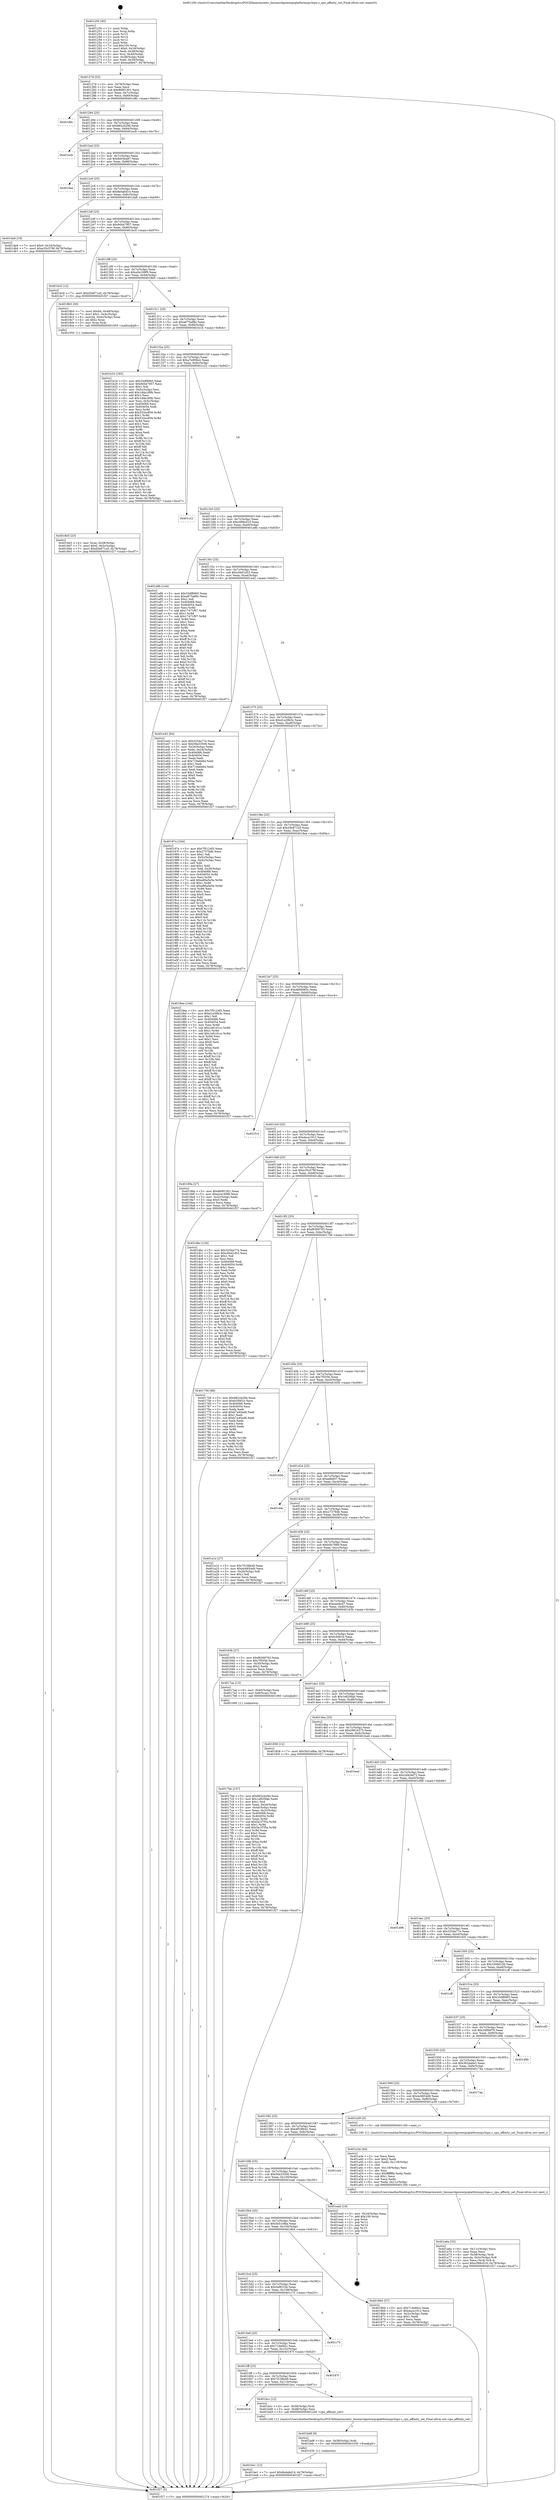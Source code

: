 digraph "0x401250" {
  label = "0x401250 (/mnt/c/Users/mathe/Desktop/tcc/POCII/binaries/extr_linuxarchpowerpcplatformsps3spu.c_cpu_affinity_set_Final-ollvm.out::main(0))"
  labelloc = "t"
  node[shape=record]

  Entry [label="",width=0.3,height=0.3,shape=circle,fillcolor=black,style=filled]
  "0x40127d" [label="{
     0x40127d [23]\l
     | [instrs]\l
     &nbsp;&nbsp;0x40127d \<+3\>: mov -0x78(%rbp),%eax\l
     &nbsp;&nbsp;0x401280 \<+2\>: mov %eax,%ecx\l
     &nbsp;&nbsp;0x401282 \<+6\>: sub $0x869f1301,%ecx\l
     &nbsp;&nbsp;0x401288 \<+3\>: mov %eax,-0x7c(%rbp)\l
     &nbsp;&nbsp;0x40128b \<+3\>: mov %ecx,-0x80(%rbp)\l
     &nbsp;&nbsp;0x40128e \<+6\>: je 0000000000401d8c \<main+0xb3c\>\l
  }"]
  "0x401d8c" [label="{
     0x401d8c\l
  }", style=dashed]
  "0x401294" [label="{
     0x401294 [25]\l
     | [instrs]\l
     &nbsp;&nbsp;0x401294 \<+5\>: jmp 0000000000401299 \<main+0x49\>\l
     &nbsp;&nbsp;0x401299 \<+3\>: mov -0x7c(%rbp),%eax\l
     &nbsp;&nbsp;0x40129c \<+5\>: sub $0x882cb29d,%eax\l
     &nbsp;&nbsp;0x4012a1 \<+6\>: mov %eax,-0x84(%rbp)\l
     &nbsp;&nbsp;0x4012a7 \<+6\>: je 0000000000401ecb \<main+0xc7b\>\l
  }"]
  Exit [label="",width=0.3,height=0.3,shape=circle,fillcolor=black,style=filled,peripheries=2]
  "0x401ecb" [label="{
     0x401ecb\l
  }", style=dashed]
  "0x4012ad" [label="{
     0x4012ad [25]\l
     | [instrs]\l
     &nbsp;&nbsp;0x4012ad \<+5\>: jmp 00000000004012b2 \<main+0x62\>\l
     &nbsp;&nbsp;0x4012b2 \<+3\>: mov -0x7c(%rbp),%eax\l
     &nbsp;&nbsp;0x4012b5 \<+5\>: sub $0x8e05ba87,%eax\l
     &nbsp;&nbsp;0x4012ba \<+6\>: mov %eax,-0x88(%rbp)\l
     &nbsp;&nbsp;0x4012c0 \<+6\>: je 00000000004016ae \<main+0x45e\>\l
  }"]
  "0x401be1" [label="{
     0x401be1 [12]\l
     | [instrs]\l
     &nbsp;&nbsp;0x401be1 \<+7\>: movl $0x8e4abd14,-0x78(%rbp)\l
     &nbsp;&nbsp;0x401be8 \<+5\>: jmp 0000000000401f27 \<main+0xcd7\>\l
  }"]
  "0x4016ae" [label="{
     0x4016ae\l
  }", style=dashed]
  "0x4012c6" [label="{
     0x4012c6 [25]\l
     | [instrs]\l
     &nbsp;&nbsp;0x4012c6 \<+5\>: jmp 00000000004012cb \<main+0x7b\>\l
     &nbsp;&nbsp;0x4012cb \<+3\>: mov -0x7c(%rbp),%eax\l
     &nbsp;&nbsp;0x4012ce \<+5\>: sub $0x8e4abd14,%eax\l
     &nbsp;&nbsp;0x4012d3 \<+6\>: mov %eax,-0x8c(%rbp)\l
     &nbsp;&nbsp;0x4012d9 \<+6\>: je 0000000000401da9 \<main+0xb59\>\l
  }"]
  "0x401bd8" [label="{
     0x401bd8 [9]\l
     | [instrs]\l
     &nbsp;&nbsp;0x401bd8 \<+4\>: mov -0x58(%rbp),%rdi\l
     &nbsp;&nbsp;0x401bdc \<+5\>: call 0000000000401030 \<free@plt\>\l
     | [calls]\l
     &nbsp;&nbsp;0x401030 \{1\} (unknown)\l
  }"]
  "0x401da9" [label="{
     0x401da9 [19]\l
     | [instrs]\l
     &nbsp;&nbsp;0x401da9 \<+7\>: movl $0x0,-0x34(%rbp)\l
     &nbsp;&nbsp;0x401db0 \<+7\>: movl $0xe35c578f,-0x78(%rbp)\l
     &nbsp;&nbsp;0x401db7 \<+5\>: jmp 0000000000401f27 \<main+0xcd7\>\l
  }"]
  "0x4012df" [label="{
     0x4012df [25]\l
     | [instrs]\l
     &nbsp;&nbsp;0x4012df \<+5\>: jmp 00000000004012e4 \<main+0x94\>\l
     &nbsp;&nbsp;0x4012e4 \<+3\>: mov -0x7c(%rbp),%eax\l
     &nbsp;&nbsp;0x4012e7 \<+5\>: sub $0x9d447957,%eax\l
     &nbsp;&nbsp;0x4012ec \<+6\>: mov %eax,-0x90(%rbp)\l
     &nbsp;&nbsp;0x4012f2 \<+6\>: je 0000000000401bc0 \<main+0x970\>\l
  }"]
  "0x401618" [label="{
     0x401618\l
  }", style=dashed]
  "0x401bc0" [label="{
     0x401bc0 [12]\l
     | [instrs]\l
     &nbsp;&nbsp;0x401bc0 \<+7\>: movl $0xd3e871a5,-0x78(%rbp)\l
     &nbsp;&nbsp;0x401bc7 \<+5\>: jmp 0000000000401f27 \<main+0xcd7\>\l
  }"]
  "0x4012f8" [label="{
     0x4012f8 [25]\l
     | [instrs]\l
     &nbsp;&nbsp;0x4012f8 \<+5\>: jmp 00000000004012fd \<main+0xad\>\l
     &nbsp;&nbsp;0x4012fd \<+3\>: mov -0x7c(%rbp),%eax\l
     &nbsp;&nbsp;0x401300 \<+5\>: sub $0xa2e169f9,%eax\l
     &nbsp;&nbsp;0x401305 \<+6\>: mov %eax,-0x94(%rbp)\l
     &nbsp;&nbsp;0x40130b \<+6\>: je 00000000004018b5 \<main+0x665\>\l
  }"]
  "0x401bcc" [label="{
     0x401bcc [12]\l
     | [instrs]\l
     &nbsp;&nbsp;0x401bcc \<+4\>: mov -0x58(%rbp),%rdi\l
     &nbsp;&nbsp;0x401bd0 \<+3\>: mov -0x48(%rbp),%esi\l
     &nbsp;&nbsp;0x401bd3 \<+5\>: call 0000000000401240 \<cpu_affinity_set\>\l
     | [calls]\l
     &nbsp;&nbsp;0x401240 \{1\} (/mnt/c/Users/mathe/Desktop/tcc/POCII/binaries/extr_linuxarchpowerpcplatformsps3spu.c_cpu_affinity_set_Final-ollvm.out::cpu_affinity_set)\l
  }"]
  "0x4018b5" [label="{
     0x4018b5 [30]\l
     | [instrs]\l
     &nbsp;&nbsp;0x4018b5 \<+7\>: movl $0x64,-0x48(%rbp)\l
     &nbsp;&nbsp;0x4018bc \<+7\>: movl $0x1,-0x4c(%rbp)\l
     &nbsp;&nbsp;0x4018c3 \<+4\>: movslq -0x4c(%rbp),%rax\l
     &nbsp;&nbsp;0x4018c7 \<+4\>: shl $0x2,%rax\l
     &nbsp;&nbsp;0x4018cb \<+3\>: mov %rax,%rdi\l
     &nbsp;&nbsp;0x4018ce \<+5\>: call 0000000000401050 \<malloc@plt\>\l
     | [calls]\l
     &nbsp;&nbsp;0x401050 \{1\} (unknown)\l
  }"]
  "0x401311" [label="{
     0x401311 [25]\l
     | [instrs]\l
     &nbsp;&nbsp;0x401311 \<+5\>: jmp 0000000000401316 \<main+0xc6\>\l
     &nbsp;&nbsp;0x401316 \<+3\>: mov -0x7c(%rbp),%eax\l
     &nbsp;&nbsp;0x401319 \<+5\>: sub $0xa675a88c,%eax\l
     &nbsp;&nbsp;0x40131e \<+6\>: mov %eax,-0x98(%rbp)\l
     &nbsp;&nbsp;0x401324 \<+6\>: je 0000000000401b1b \<main+0x8cb\>\l
  }"]
  "0x4015ff" [label="{
     0x4015ff [25]\l
     | [instrs]\l
     &nbsp;&nbsp;0x4015ff \<+5\>: jmp 0000000000401604 \<main+0x3b4\>\l
     &nbsp;&nbsp;0x401604 \<+3\>: mov -0x7c(%rbp),%eax\l
     &nbsp;&nbsp;0x401607 \<+5\>: sub $0x7f158b49,%eax\l
     &nbsp;&nbsp;0x40160c \<+6\>: mov %eax,-0x110(%rbp)\l
     &nbsp;&nbsp;0x401612 \<+6\>: je 0000000000401bcc \<main+0x97c\>\l
  }"]
  "0x401b1b" [label="{
     0x401b1b [165]\l
     | [instrs]\l
     &nbsp;&nbsp;0x401b1b \<+5\>: mov $0x33df8965,%eax\l
     &nbsp;&nbsp;0x401b20 \<+5\>: mov $0x9d447957,%ecx\l
     &nbsp;&nbsp;0x401b25 \<+2\>: mov $0x1,%dl\l
     &nbsp;&nbsp;0x401b27 \<+3\>: mov -0x5c(%rbp),%esi\l
     &nbsp;&nbsp;0x401b2a \<+6\>: add $0x1dda189b,%esi\l
     &nbsp;&nbsp;0x401b30 \<+3\>: add $0x1,%esi\l
     &nbsp;&nbsp;0x401b33 \<+6\>: sub $0x1dda189b,%esi\l
     &nbsp;&nbsp;0x401b39 \<+3\>: mov %esi,-0x5c(%rbp)\l
     &nbsp;&nbsp;0x401b3c \<+7\>: mov 0x404068,%esi\l
     &nbsp;&nbsp;0x401b43 \<+7\>: mov 0x404054,%edi\l
     &nbsp;&nbsp;0x401b4a \<+3\>: mov %esi,%r8d\l
     &nbsp;&nbsp;0x401b4d \<+7\>: add $0x532ec859,%r8d\l
     &nbsp;&nbsp;0x401b54 \<+4\>: sub $0x1,%r8d\l
     &nbsp;&nbsp;0x401b58 \<+7\>: sub $0x532ec859,%r8d\l
     &nbsp;&nbsp;0x401b5f \<+4\>: imul %r8d,%esi\l
     &nbsp;&nbsp;0x401b63 \<+3\>: and $0x1,%esi\l
     &nbsp;&nbsp;0x401b66 \<+3\>: cmp $0x0,%esi\l
     &nbsp;&nbsp;0x401b69 \<+4\>: sete %r9b\l
     &nbsp;&nbsp;0x401b6d \<+3\>: cmp $0xa,%edi\l
     &nbsp;&nbsp;0x401b70 \<+4\>: setl %r10b\l
     &nbsp;&nbsp;0x401b74 \<+3\>: mov %r9b,%r11b\l
     &nbsp;&nbsp;0x401b77 \<+4\>: xor $0xff,%r11b\l
     &nbsp;&nbsp;0x401b7b \<+3\>: mov %r10b,%bl\l
     &nbsp;&nbsp;0x401b7e \<+3\>: xor $0xff,%bl\l
     &nbsp;&nbsp;0x401b81 \<+3\>: xor $0x1,%dl\l
     &nbsp;&nbsp;0x401b84 \<+3\>: mov %r11b,%r14b\l
     &nbsp;&nbsp;0x401b87 \<+4\>: and $0xff,%r14b\l
     &nbsp;&nbsp;0x401b8b \<+3\>: and %dl,%r9b\l
     &nbsp;&nbsp;0x401b8e \<+3\>: mov %bl,%r15b\l
     &nbsp;&nbsp;0x401b91 \<+4\>: and $0xff,%r15b\l
     &nbsp;&nbsp;0x401b95 \<+3\>: and %dl,%r10b\l
     &nbsp;&nbsp;0x401b98 \<+3\>: or %r9b,%r14b\l
     &nbsp;&nbsp;0x401b9b \<+3\>: or %r10b,%r15b\l
     &nbsp;&nbsp;0x401b9e \<+3\>: xor %r15b,%r14b\l
     &nbsp;&nbsp;0x401ba1 \<+3\>: or %bl,%r11b\l
     &nbsp;&nbsp;0x401ba4 \<+4\>: xor $0xff,%r11b\l
     &nbsp;&nbsp;0x401ba8 \<+3\>: or $0x1,%dl\l
     &nbsp;&nbsp;0x401bab \<+3\>: and %dl,%r11b\l
     &nbsp;&nbsp;0x401bae \<+3\>: or %r11b,%r14b\l
     &nbsp;&nbsp;0x401bb1 \<+4\>: test $0x1,%r14b\l
     &nbsp;&nbsp;0x401bb5 \<+3\>: cmovne %ecx,%eax\l
     &nbsp;&nbsp;0x401bb8 \<+3\>: mov %eax,-0x78(%rbp)\l
     &nbsp;&nbsp;0x401bbb \<+5\>: jmp 0000000000401f27 \<main+0xcd7\>\l
  }"]
  "0x40132a" [label="{
     0x40132a [25]\l
     | [instrs]\l
     &nbsp;&nbsp;0x40132a \<+5\>: jmp 000000000040132f \<main+0xdf\>\l
     &nbsp;&nbsp;0x40132f \<+3\>: mov -0x7c(%rbp),%eax\l
     &nbsp;&nbsp;0x401332 \<+5\>: sub $0xa7e956e2,%eax\l
     &nbsp;&nbsp;0x401337 \<+6\>: mov %eax,-0x9c(%rbp)\l
     &nbsp;&nbsp;0x40133d \<+6\>: je 0000000000401c22 \<main+0x9d2\>\l
  }"]
  "0x40187f" [label="{
     0x40187f\l
  }", style=dashed]
  "0x401c22" [label="{
     0x401c22\l
  }", style=dashed]
  "0x401343" [label="{
     0x401343 [25]\l
     | [instrs]\l
     &nbsp;&nbsp;0x401343 \<+5\>: jmp 0000000000401348 \<main+0xf8\>\l
     &nbsp;&nbsp;0x401348 \<+3\>: mov -0x7c(%rbp),%eax\l
     &nbsp;&nbsp;0x40134b \<+5\>: sub $0xc099c010,%eax\l
     &nbsp;&nbsp;0x401350 \<+6\>: mov %eax,-0xa0(%rbp)\l
     &nbsp;&nbsp;0x401356 \<+6\>: je 0000000000401a8b \<main+0x83b\>\l
  }"]
  "0x4015e6" [label="{
     0x4015e6 [25]\l
     | [instrs]\l
     &nbsp;&nbsp;0x4015e6 \<+5\>: jmp 00000000004015eb \<main+0x39b\>\l
     &nbsp;&nbsp;0x4015eb \<+3\>: mov -0x7c(%rbp),%eax\l
     &nbsp;&nbsp;0x4015ee \<+5\>: sub $0x71defd2c,%eax\l
     &nbsp;&nbsp;0x4015f3 \<+6\>: mov %eax,-0x10c(%rbp)\l
     &nbsp;&nbsp;0x4015f9 \<+6\>: je 000000000040187f \<main+0x62f\>\l
  }"]
  "0x401a8b" [label="{
     0x401a8b [144]\l
     | [instrs]\l
     &nbsp;&nbsp;0x401a8b \<+5\>: mov $0x33df8965,%eax\l
     &nbsp;&nbsp;0x401a90 \<+5\>: mov $0xa675a88c,%ecx\l
     &nbsp;&nbsp;0x401a95 \<+2\>: mov $0x1,%dl\l
     &nbsp;&nbsp;0x401a97 \<+7\>: mov 0x404068,%esi\l
     &nbsp;&nbsp;0x401a9e \<+7\>: mov 0x404054,%edi\l
     &nbsp;&nbsp;0x401aa5 \<+3\>: mov %esi,%r8d\l
     &nbsp;&nbsp;0x401aa8 \<+7\>: add $0x17471f97,%r8d\l
     &nbsp;&nbsp;0x401aaf \<+4\>: sub $0x1,%r8d\l
     &nbsp;&nbsp;0x401ab3 \<+7\>: sub $0x17471f97,%r8d\l
     &nbsp;&nbsp;0x401aba \<+4\>: imul %r8d,%esi\l
     &nbsp;&nbsp;0x401abe \<+3\>: and $0x1,%esi\l
     &nbsp;&nbsp;0x401ac1 \<+3\>: cmp $0x0,%esi\l
     &nbsp;&nbsp;0x401ac4 \<+4\>: sete %r9b\l
     &nbsp;&nbsp;0x401ac8 \<+3\>: cmp $0xa,%edi\l
     &nbsp;&nbsp;0x401acb \<+4\>: setl %r10b\l
     &nbsp;&nbsp;0x401acf \<+3\>: mov %r9b,%r11b\l
     &nbsp;&nbsp;0x401ad2 \<+4\>: xor $0xff,%r11b\l
     &nbsp;&nbsp;0x401ad6 \<+3\>: mov %r10b,%bl\l
     &nbsp;&nbsp;0x401ad9 \<+3\>: xor $0xff,%bl\l
     &nbsp;&nbsp;0x401adc \<+3\>: xor $0x0,%dl\l
     &nbsp;&nbsp;0x401adf \<+3\>: mov %r11b,%r14b\l
     &nbsp;&nbsp;0x401ae2 \<+4\>: and $0x0,%r14b\l
     &nbsp;&nbsp;0x401ae6 \<+3\>: and %dl,%r9b\l
     &nbsp;&nbsp;0x401ae9 \<+3\>: mov %bl,%r15b\l
     &nbsp;&nbsp;0x401aec \<+4\>: and $0x0,%r15b\l
     &nbsp;&nbsp;0x401af0 \<+3\>: and %dl,%r10b\l
     &nbsp;&nbsp;0x401af3 \<+3\>: or %r9b,%r14b\l
     &nbsp;&nbsp;0x401af6 \<+3\>: or %r10b,%r15b\l
     &nbsp;&nbsp;0x401af9 \<+3\>: xor %r15b,%r14b\l
     &nbsp;&nbsp;0x401afc \<+3\>: or %bl,%r11b\l
     &nbsp;&nbsp;0x401aff \<+4\>: xor $0xff,%r11b\l
     &nbsp;&nbsp;0x401b03 \<+3\>: or $0x0,%dl\l
     &nbsp;&nbsp;0x401b06 \<+3\>: and %dl,%r11b\l
     &nbsp;&nbsp;0x401b09 \<+3\>: or %r11b,%r14b\l
     &nbsp;&nbsp;0x401b0c \<+4\>: test $0x1,%r14b\l
     &nbsp;&nbsp;0x401b10 \<+3\>: cmovne %ecx,%eax\l
     &nbsp;&nbsp;0x401b13 \<+3\>: mov %eax,-0x78(%rbp)\l
     &nbsp;&nbsp;0x401b16 \<+5\>: jmp 0000000000401f27 \<main+0xcd7\>\l
  }"]
  "0x40135c" [label="{
     0x40135c [25]\l
     | [instrs]\l
     &nbsp;&nbsp;0x40135c \<+5\>: jmp 0000000000401361 \<main+0x111\>\l
     &nbsp;&nbsp;0x401361 \<+3\>: mov -0x7c(%rbp),%eax\l
     &nbsp;&nbsp;0x401364 \<+5\>: sub $0xc64d1d53,%eax\l
     &nbsp;&nbsp;0x401369 \<+6\>: mov %eax,-0xa4(%rbp)\l
     &nbsp;&nbsp;0x40136f \<+6\>: je 0000000000401e42 \<main+0xbf2\>\l
  }"]
  "0x401c75" [label="{
     0x401c75\l
  }", style=dashed]
  "0x401e42" [label="{
     0x401e42 [94]\l
     | [instrs]\l
     &nbsp;&nbsp;0x401e42 \<+5\>: mov $0x3254a77e,%eax\l
     &nbsp;&nbsp;0x401e47 \<+5\>: mov $0x56a33506,%ecx\l
     &nbsp;&nbsp;0x401e4c \<+3\>: mov -0x34(%rbp),%edx\l
     &nbsp;&nbsp;0x401e4f \<+3\>: mov %edx,-0x24(%rbp)\l
     &nbsp;&nbsp;0x401e52 \<+7\>: mov 0x404068,%edx\l
     &nbsp;&nbsp;0x401e59 \<+7\>: mov 0x404054,%esi\l
     &nbsp;&nbsp;0x401e60 \<+2\>: mov %edx,%edi\l
     &nbsp;&nbsp;0x401e62 \<+6\>: sub $0x719a6e6d,%edi\l
     &nbsp;&nbsp;0x401e68 \<+3\>: sub $0x1,%edi\l
     &nbsp;&nbsp;0x401e6b \<+6\>: add $0x719a6e6d,%edi\l
     &nbsp;&nbsp;0x401e71 \<+3\>: imul %edi,%edx\l
     &nbsp;&nbsp;0x401e74 \<+3\>: and $0x1,%edx\l
     &nbsp;&nbsp;0x401e77 \<+3\>: cmp $0x0,%edx\l
     &nbsp;&nbsp;0x401e7a \<+4\>: sete %r8b\l
     &nbsp;&nbsp;0x401e7e \<+3\>: cmp $0xa,%esi\l
     &nbsp;&nbsp;0x401e81 \<+4\>: setl %r9b\l
     &nbsp;&nbsp;0x401e85 \<+3\>: mov %r8b,%r10b\l
     &nbsp;&nbsp;0x401e88 \<+3\>: and %r9b,%r10b\l
     &nbsp;&nbsp;0x401e8b \<+3\>: xor %r9b,%r8b\l
     &nbsp;&nbsp;0x401e8e \<+3\>: or %r8b,%r10b\l
     &nbsp;&nbsp;0x401e91 \<+4\>: test $0x1,%r10b\l
     &nbsp;&nbsp;0x401e95 \<+3\>: cmovne %ecx,%eax\l
     &nbsp;&nbsp;0x401e98 \<+3\>: mov %eax,-0x78(%rbp)\l
     &nbsp;&nbsp;0x401e9b \<+5\>: jmp 0000000000401f27 \<main+0xcd7\>\l
  }"]
  "0x401375" [label="{
     0x401375 [25]\l
     | [instrs]\l
     &nbsp;&nbsp;0x401375 \<+5\>: jmp 000000000040137a \<main+0x12a\>\l
     &nbsp;&nbsp;0x40137a \<+3\>: mov -0x7c(%rbp),%eax\l
     &nbsp;&nbsp;0x40137d \<+5\>: sub $0xd1a39b3c,%eax\l
     &nbsp;&nbsp;0x401382 \<+6\>: mov %eax,-0xa8(%rbp)\l
     &nbsp;&nbsp;0x401388 \<+6\>: je 000000000040197a \<main+0x72a\>\l
  }"]
  "0x401a6a" [label="{
     0x401a6a [33]\l
     | [instrs]\l
     &nbsp;&nbsp;0x401a6a \<+6\>: mov -0x11c(%rbp),%ecx\l
     &nbsp;&nbsp;0x401a70 \<+3\>: imul %eax,%ecx\l
     &nbsp;&nbsp;0x401a73 \<+4\>: mov -0x58(%rbp),%rdi\l
     &nbsp;&nbsp;0x401a77 \<+4\>: movslq -0x5c(%rbp),%r8\l
     &nbsp;&nbsp;0x401a7b \<+4\>: mov %ecx,(%rdi,%r8,4)\l
     &nbsp;&nbsp;0x401a7f \<+7\>: movl $0xc099c010,-0x78(%rbp)\l
     &nbsp;&nbsp;0x401a86 \<+5\>: jmp 0000000000401f27 \<main+0xcd7\>\l
  }"]
  "0x40197a" [label="{
     0x40197a [164]\l
     | [instrs]\l
     &nbsp;&nbsp;0x40197a \<+5\>: mov $0x7f5124f3,%eax\l
     &nbsp;&nbsp;0x40197f \<+5\>: mov $0x27378db,%ecx\l
     &nbsp;&nbsp;0x401984 \<+2\>: mov $0x1,%dl\l
     &nbsp;&nbsp;0x401986 \<+3\>: mov -0x5c(%rbp),%esi\l
     &nbsp;&nbsp;0x401989 \<+3\>: cmp -0x4c(%rbp),%esi\l
     &nbsp;&nbsp;0x40198c \<+4\>: setl %dil\l
     &nbsp;&nbsp;0x401990 \<+4\>: and $0x1,%dil\l
     &nbsp;&nbsp;0x401994 \<+4\>: mov %dil,-0x26(%rbp)\l
     &nbsp;&nbsp;0x401998 \<+7\>: mov 0x404068,%esi\l
     &nbsp;&nbsp;0x40199f \<+8\>: mov 0x404054,%r8d\l
     &nbsp;&nbsp;0x4019a7 \<+3\>: mov %esi,%r9d\l
     &nbsp;&nbsp;0x4019aa \<+7\>: add $0xa96a5e5e,%r9d\l
     &nbsp;&nbsp;0x4019b1 \<+4\>: sub $0x1,%r9d\l
     &nbsp;&nbsp;0x4019b5 \<+7\>: sub $0xa96a5e5e,%r9d\l
     &nbsp;&nbsp;0x4019bc \<+4\>: imul %r9d,%esi\l
     &nbsp;&nbsp;0x4019c0 \<+3\>: and $0x1,%esi\l
     &nbsp;&nbsp;0x4019c3 \<+3\>: cmp $0x0,%esi\l
     &nbsp;&nbsp;0x4019c6 \<+4\>: sete %dil\l
     &nbsp;&nbsp;0x4019ca \<+4\>: cmp $0xa,%r8d\l
     &nbsp;&nbsp;0x4019ce \<+4\>: setl %r10b\l
     &nbsp;&nbsp;0x4019d2 \<+3\>: mov %dil,%r11b\l
     &nbsp;&nbsp;0x4019d5 \<+4\>: xor $0xff,%r11b\l
     &nbsp;&nbsp;0x4019d9 \<+3\>: mov %r10b,%bl\l
     &nbsp;&nbsp;0x4019dc \<+3\>: xor $0xff,%bl\l
     &nbsp;&nbsp;0x4019df \<+3\>: xor $0x0,%dl\l
     &nbsp;&nbsp;0x4019e2 \<+3\>: mov %r11b,%r14b\l
     &nbsp;&nbsp;0x4019e5 \<+4\>: and $0x0,%r14b\l
     &nbsp;&nbsp;0x4019e9 \<+3\>: and %dl,%dil\l
     &nbsp;&nbsp;0x4019ec \<+3\>: mov %bl,%r15b\l
     &nbsp;&nbsp;0x4019ef \<+4\>: and $0x0,%r15b\l
     &nbsp;&nbsp;0x4019f3 \<+3\>: and %dl,%r10b\l
     &nbsp;&nbsp;0x4019f6 \<+3\>: or %dil,%r14b\l
     &nbsp;&nbsp;0x4019f9 \<+3\>: or %r10b,%r15b\l
     &nbsp;&nbsp;0x4019fc \<+3\>: xor %r15b,%r14b\l
     &nbsp;&nbsp;0x4019ff \<+3\>: or %bl,%r11b\l
     &nbsp;&nbsp;0x401a02 \<+4\>: xor $0xff,%r11b\l
     &nbsp;&nbsp;0x401a06 \<+3\>: or $0x0,%dl\l
     &nbsp;&nbsp;0x401a09 \<+3\>: and %dl,%r11b\l
     &nbsp;&nbsp;0x401a0c \<+3\>: or %r11b,%r14b\l
     &nbsp;&nbsp;0x401a0f \<+4\>: test $0x1,%r14b\l
     &nbsp;&nbsp;0x401a13 \<+3\>: cmovne %ecx,%eax\l
     &nbsp;&nbsp;0x401a16 \<+3\>: mov %eax,-0x78(%rbp)\l
     &nbsp;&nbsp;0x401a19 \<+5\>: jmp 0000000000401f27 \<main+0xcd7\>\l
  }"]
  "0x40138e" [label="{
     0x40138e [25]\l
     | [instrs]\l
     &nbsp;&nbsp;0x40138e \<+5\>: jmp 0000000000401393 \<main+0x143\>\l
     &nbsp;&nbsp;0x401393 \<+3\>: mov -0x7c(%rbp),%eax\l
     &nbsp;&nbsp;0x401396 \<+5\>: sub $0xd3e871a5,%eax\l
     &nbsp;&nbsp;0x40139b \<+6\>: mov %eax,-0xac(%rbp)\l
     &nbsp;&nbsp;0x4013a1 \<+6\>: je 00000000004018ea \<main+0x69a\>\l
  }"]
  "0x401a3e" [label="{
     0x401a3e [44]\l
     | [instrs]\l
     &nbsp;&nbsp;0x401a3e \<+2\>: xor %ecx,%ecx\l
     &nbsp;&nbsp;0x401a40 \<+5\>: mov $0x2,%edx\l
     &nbsp;&nbsp;0x401a45 \<+6\>: mov %edx,-0x118(%rbp)\l
     &nbsp;&nbsp;0x401a4b \<+1\>: cltd\l
     &nbsp;&nbsp;0x401a4c \<+6\>: mov -0x118(%rbp),%esi\l
     &nbsp;&nbsp;0x401a52 \<+2\>: idiv %esi\l
     &nbsp;&nbsp;0x401a54 \<+6\>: imul $0xfffffffe,%edx,%edx\l
     &nbsp;&nbsp;0x401a5a \<+3\>: sub $0x1,%ecx\l
     &nbsp;&nbsp;0x401a5d \<+2\>: sub %ecx,%edx\l
     &nbsp;&nbsp;0x401a5f \<+6\>: mov %edx,-0x11c(%rbp)\l
     &nbsp;&nbsp;0x401a65 \<+5\>: call 0000000000401160 \<next_i\>\l
     | [calls]\l
     &nbsp;&nbsp;0x401160 \{1\} (/mnt/c/Users/mathe/Desktop/tcc/POCII/binaries/extr_linuxarchpowerpcplatformsps3spu.c_cpu_affinity_set_Final-ollvm.out::next_i)\l
  }"]
  "0x4018ea" [label="{
     0x4018ea [144]\l
     | [instrs]\l
     &nbsp;&nbsp;0x4018ea \<+5\>: mov $0x7f5124f3,%eax\l
     &nbsp;&nbsp;0x4018ef \<+5\>: mov $0xd1a39b3c,%ecx\l
     &nbsp;&nbsp;0x4018f4 \<+2\>: mov $0x1,%dl\l
     &nbsp;&nbsp;0x4018f6 \<+7\>: mov 0x404068,%esi\l
     &nbsp;&nbsp;0x4018fd \<+7\>: mov 0x404054,%edi\l
     &nbsp;&nbsp;0x401904 \<+3\>: mov %esi,%r8d\l
     &nbsp;&nbsp;0x401907 \<+7\>: sub $0x1e61d1cc,%r8d\l
     &nbsp;&nbsp;0x40190e \<+4\>: sub $0x1,%r8d\l
     &nbsp;&nbsp;0x401912 \<+7\>: add $0x1e61d1cc,%r8d\l
     &nbsp;&nbsp;0x401919 \<+4\>: imul %r8d,%esi\l
     &nbsp;&nbsp;0x40191d \<+3\>: and $0x1,%esi\l
     &nbsp;&nbsp;0x401920 \<+3\>: cmp $0x0,%esi\l
     &nbsp;&nbsp;0x401923 \<+4\>: sete %r9b\l
     &nbsp;&nbsp;0x401927 \<+3\>: cmp $0xa,%edi\l
     &nbsp;&nbsp;0x40192a \<+4\>: setl %r10b\l
     &nbsp;&nbsp;0x40192e \<+3\>: mov %r9b,%r11b\l
     &nbsp;&nbsp;0x401931 \<+4\>: xor $0xff,%r11b\l
     &nbsp;&nbsp;0x401935 \<+3\>: mov %r10b,%bl\l
     &nbsp;&nbsp;0x401938 \<+3\>: xor $0xff,%bl\l
     &nbsp;&nbsp;0x40193b \<+3\>: xor $0x1,%dl\l
     &nbsp;&nbsp;0x40193e \<+3\>: mov %r11b,%r14b\l
     &nbsp;&nbsp;0x401941 \<+4\>: and $0xff,%r14b\l
     &nbsp;&nbsp;0x401945 \<+3\>: and %dl,%r9b\l
     &nbsp;&nbsp;0x401948 \<+3\>: mov %bl,%r15b\l
     &nbsp;&nbsp;0x40194b \<+4\>: and $0xff,%r15b\l
     &nbsp;&nbsp;0x40194f \<+3\>: and %dl,%r10b\l
     &nbsp;&nbsp;0x401952 \<+3\>: or %r9b,%r14b\l
     &nbsp;&nbsp;0x401955 \<+3\>: or %r10b,%r15b\l
     &nbsp;&nbsp;0x401958 \<+3\>: xor %r15b,%r14b\l
     &nbsp;&nbsp;0x40195b \<+3\>: or %bl,%r11b\l
     &nbsp;&nbsp;0x40195e \<+4\>: xor $0xff,%r11b\l
     &nbsp;&nbsp;0x401962 \<+3\>: or $0x1,%dl\l
     &nbsp;&nbsp;0x401965 \<+3\>: and %dl,%r11b\l
     &nbsp;&nbsp;0x401968 \<+3\>: or %r11b,%r14b\l
     &nbsp;&nbsp;0x40196b \<+4\>: test $0x1,%r14b\l
     &nbsp;&nbsp;0x40196f \<+3\>: cmovne %ecx,%eax\l
     &nbsp;&nbsp;0x401972 \<+3\>: mov %eax,-0x78(%rbp)\l
     &nbsp;&nbsp;0x401975 \<+5\>: jmp 0000000000401f27 \<main+0xcd7\>\l
  }"]
  "0x4013a7" [label="{
     0x4013a7 [25]\l
     | [instrs]\l
     &nbsp;&nbsp;0x4013a7 \<+5\>: jmp 00000000004013ac \<main+0x15c\>\l
     &nbsp;&nbsp;0x4013ac \<+3\>: mov -0x7c(%rbp),%eax\l
     &nbsp;&nbsp;0x4013af \<+5\>: sub $0xd666683c,%eax\l
     &nbsp;&nbsp;0x4013b4 \<+6\>: mov %eax,-0xb0(%rbp)\l
     &nbsp;&nbsp;0x4013ba \<+6\>: je 0000000000401f14 \<main+0xcc4\>\l
  }"]
  "0x4018d3" [label="{
     0x4018d3 [23]\l
     | [instrs]\l
     &nbsp;&nbsp;0x4018d3 \<+4\>: mov %rax,-0x58(%rbp)\l
     &nbsp;&nbsp;0x4018d7 \<+7\>: movl $0x0,-0x5c(%rbp)\l
     &nbsp;&nbsp;0x4018de \<+7\>: movl $0xd3e871a5,-0x78(%rbp)\l
     &nbsp;&nbsp;0x4018e5 \<+5\>: jmp 0000000000401f27 \<main+0xcd7\>\l
  }"]
  "0x401f14" [label="{
     0x401f14\l
  }", style=dashed]
  "0x4013c0" [label="{
     0x4013c0 [25]\l
     | [instrs]\l
     &nbsp;&nbsp;0x4013c0 \<+5\>: jmp 00000000004013c5 \<main+0x175\>\l
     &nbsp;&nbsp;0x4013c5 \<+3\>: mov -0x7c(%rbp),%eax\l
     &nbsp;&nbsp;0x4013c8 \<+5\>: sub $0xdace1912,%eax\l
     &nbsp;&nbsp;0x4013cd \<+6\>: mov %eax,-0xb4(%rbp)\l
     &nbsp;&nbsp;0x4013d3 \<+6\>: je 000000000040189a \<main+0x64a\>\l
  }"]
  "0x4015cd" [label="{
     0x4015cd [25]\l
     | [instrs]\l
     &nbsp;&nbsp;0x4015cd \<+5\>: jmp 00000000004015d2 \<main+0x382\>\l
     &nbsp;&nbsp;0x4015d2 \<+3\>: mov -0x7c(%rbp),%eax\l
     &nbsp;&nbsp;0x4015d5 \<+5\>: sub $0x5ef631fe,%eax\l
     &nbsp;&nbsp;0x4015da \<+6\>: mov %eax,-0x108(%rbp)\l
     &nbsp;&nbsp;0x4015e0 \<+6\>: je 0000000000401c75 \<main+0xa25\>\l
  }"]
  "0x40189a" [label="{
     0x40189a [27]\l
     | [instrs]\l
     &nbsp;&nbsp;0x40189a \<+5\>: mov $0x869f1301,%eax\l
     &nbsp;&nbsp;0x40189f \<+5\>: mov $0xa2e169f9,%ecx\l
     &nbsp;&nbsp;0x4018a4 \<+3\>: mov -0x2c(%rbp),%edx\l
     &nbsp;&nbsp;0x4018a7 \<+3\>: cmp $0x0,%edx\l
     &nbsp;&nbsp;0x4018aa \<+3\>: cmove %ecx,%eax\l
     &nbsp;&nbsp;0x4018ad \<+3\>: mov %eax,-0x78(%rbp)\l
     &nbsp;&nbsp;0x4018b0 \<+5\>: jmp 0000000000401f27 \<main+0xcd7\>\l
  }"]
  "0x4013d9" [label="{
     0x4013d9 [25]\l
     | [instrs]\l
     &nbsp;&nbsp;0x4013d9 \<+5\>: jmp 00000000004013de \<main+0x18e\>\l
     &nbsp;&nbsp;0x4013de \<+3\>: mov -0x7c(%rbp),%eax\l
     &nbsp;&nbsp;0x4013e1 \<+5\>: sub $0xe35c578f,%eax\l
     &nbsp;&nbsp;0x4013e6 \<+6\>: mov %eax,-0xb8(%rbp)\l
     &nbsp;&nbsp;0x4013ec \<+6\>: je 0000000000401dbc \<main+0xb6c\>\l
  }"]
  "0x401864" [label="{
     0x401864 [27]\l
     | [instrs]\l
     &nbsp;&nbsp;0x401864 \<+5\>: mov $0x71defd2c,%eax\l
     &nbsp;&nbsp;0x401869 \<+5\>: mov $0xdace1912,%ecx\l
     &nbsp;&nbsp;0x40186e \<+3\>: mov -0x2c(%rbp),%edx\l
     &nbsp;&nbsp;0x401871 \<+3\>: cmp $0x1,%edx\l
     &nbsp;&nbsp;0x401874 \<+3\>: cmovl %ecx,%eax\l
     &nbsp;&nbsp;0x401877 \<+3\>: mov %eax,-0x78(%rbp)\l
     &nbsp;&nbsp;0x40187a \<+5\>: jmp 0000000000401f27 \<main+0xcd7\>\l
  }"]
  "0x401dbc" [label="{
     0x401dbc [134]\l
     | [instrs]\l
     &nbsp;&nbsp;0x401dbc \<+5\>: mov $0x3254a77e,%eax\l
     &nbsp;&nbsp;0x401dc1 \<+5\>: mov $0xc64d1d53,%ecx\l
     &nbsp;&nbsp;0x401dc6 \<+2\>: mov $0x1,%dl\l
     &nbsp;&nbsp;0x401dc8 \<+2\>: xor %esi,%esi\l
     &nbsp;&nbsp;0x401dca \<+7\>: mov 0x404068,%edi\l
     &nbsp;&nbsp;0x401dd1 \<+8\>: mov 0x404054,%r8d\l
     &nbsp;&nbsp;0x401dd9 \<+3\>: sub $0x1,%esi\l
     &nbsp;&nbsp;0x401ddc \<+3\>: mov %edi,%r9d\l
     &nbsp;&nbsp;0x401ddf \<+3\>: add %esi,%r9d\l
     &nbsp;&nbsp;0x401de2 \<+4\>: imul %r9d,%edi\l
     &nbsp;&nbsp;0x401de6 \<+3\>: and $0x1,%edi\l
     &nbsp;&nbsp;0x401de9 \<+3\>: cmp $0x0,%edi\l
     &nbsp;&nbsp;0x401dec \<+4\>: sete %r10b\l
     &nbsp;&nbsp;0x401df0 \<+4\>: cmp $0xa,%r8d\l
     &nbsp;&nbsp;0x401df4 \<+4\>: setl %r11b\l
     &nbsp;&nbsp;0x401df8 \<+3\>: mov %r10b,%bl\l
     &nbsp;&nbsp;0x401dfb \<+3\>: xor $0xff,%bl\l
     &nbsp;&nbsp;0x401dfe \<+3\>: mov %r11b,%r14b\l
     &nbsp;&nbsp;0x401e01 \<+4\>: xor $0xff,%r14b\l
     &nbsp;&nbsp;0x401e05 \<+3\>: xor $0x0,%dl\l
     &nbsp;&nbsp;0x401e08 \<+3\>: mov %bl,%r15b\l
     &nbsp;&nbsp;0x401e0b \<+4\>: and $0x0,%r15b\l
     &nbsp;&nbsp;0x401e0f \<+3\>: and %dl,%r10b\l
     &nbsp;&nbsp;0x401e12 \<+3\>: mov %r14b,%r12b\l
     &nbsp;&nbsp;0x401e15 \<+4\>: and $0x0,%r12b\l
     &nbsp;&nbsp;0x401e19 \<+3\>: and %dl,%r11b\l
     &nbsp;&nbsp;0x401e1c \<+3\>: or %r10b,%r15b\l
     &nbsp;&nbsp;0x401e1f \<+3\>: or %r11b,%r12b\l
     &nbsp;&nbsp;0x401e22 \<+3\>: xor %r12b,%r15b\l
     &nbsp;&nbsp;0x401e25 \<+3\>: or %r14b,%bl\l
     &nbsp;&nbsp;0x401e28 \<+3\>: xor $0xff,%bl\l
     &nbsp;&nbsp;0x401e2b \<+3\>: or $0x0,%dl\l
     &nbsp;&nbsp;0x401e2e \<+2\>: and %dl,%bl\l
     &nbsp;&nbsp;0x401e30 \<+3\>: or %bl,%r15b\l
     &nbsp;&nbsp;0x401e33 \<+4\>: test $0x1,%r15b\l
     &nbsp;&nbsp;0x401e37 \<+3\>: cmovne %ecx,%eax\l
     &nbsp;&nbsp;0x401e3a \<+3\>: mov %eax,-0x78(%rbp)\l
     &nbsp;&nbsp;0x401e3d \<+5\>: jmp 0000000000401f27 \<main+0xcd7\>\l
  }"]
  "0x4013f2" [label="{
     0x4013f2 [25]\l
     | [instrs]\l
     &nbsp;&nbsp;0x4013f2 \<+5\>: jmp 00000000004013f7 \<main+0x1a7\>\l
     &nbsp;&nbsp;0x4013f7 \<+3\>: mov -0x7c(%rbp),%eax\l
     &nbsp;&nbsp;0x4013fa \<+5\>: sub $0xf6369793,%eax\l
     &nbsp;&nbsp;0x4013ff \<+6\>: mov %eax,-0xbc(%rbp)\l
     &nbsp;&nbsp;0x401405 \<+6\>: je 0000000000401756 \<main+0x506\>\l
  }"]
  "0x4015b4" [label="{
     0x4015b4 [25]\l
     | [instrs]\l
     &nbsp;&nbsp;0x4015b4 \<+5\>: jmp 00000000004015b9 \<main+0x369\>\l
     &nbsp;&nbsp;0x4015b9 \<+3\>: mov -0x7c(%rbp),%eax\l
     &nbsp;&nbsp;0x4015bc \<+5\>: sub $0x5b51efba,%eax\l
     &nbsp;&nbsp;0x4015c1 \<+6\>: mov %eax,-0x104(%rbp)\l
     &nbsp;&nbsp;0x4015c7 \<+6\>: je 0000000000401864 \<main+0x614\>\l
  }"]
  "0x401756" [label="{
     0x401756 [88]\l
     | [instrs]\l
     &nbsp;&nbsp;0x401756 \<+5\>: mov $0x882cb29d,%eax\l
     &nbsp;&nbsp;0x40175b \<+5\>: mov $0xfc5681b,%ecx\l
     &nbsp;&nbsp;0x401760 \<+7\>: mov 0x404068,%edx\l
     &nbsp;&nbsp;0x401767 \<+7\>: mov 0x404054,%esi\l
     &nbsp;&nbsp;0x40176e \<+2\>: mov %edx,%edi\l
     &nbsp;&nbsp;0x401770 \<+6\>: add $0xb7a40ad8,%edi\l
     &nbsp;&nbsp;0x401776 \<+3\>: sub $0x1,%edi\l
     &nbsp;&nbsp;0x401779 \<+6\>: sub $0xb7a40ad8,%edi\l
     &nbsp;&nbsp;0x40177f \<+3\>: imul %edi,%edx\l
     &nbsp;&nbsp;0x401782 \<+3\>: and $0x1,%edx\l
     &nbsp;&nbsp;0x401785 \<+3\>: cmp $0x0,%edx\l
     &nbsp;&nbsp;0x401788 \<+4\>: sete %r8b\l
     &nbsp;&nbsp;0x40178c \<+3\>: cmp $0xa,%esi\l
     &nbsp;&nbsp;0x40178f \<+4\>: setl %r9b\l
     &nbsp;&nbsp;0x401793 \<+3\>: mov %r8b,%r10b\l
     &nbsp;&nbsp;0x401796 \<+3\>: and %r9b,%r10b\l
     &nbsp;&nbsp;0x401799 \<+3\>: xor %r9b,%r8b\l
     &nbsp;&nbsp;0x40179c \<+3\>: or %r8b,%r10b\l
     &nbsp;&nbsp;0x40179f \<+4\>: test $0x1,%r10b\l
     &nbsp;&nbsp;0x4017a3 \<+3\>: cmovne %ecx,%eax\l
     &nbsp;&nbsp;0x4017a6 \<+3\>: mov %eax,-0x78(%rbp)\l
     &nbsp;&nbsp;0x4017a9 \<+5\>: jmp 0000000000401f27 \<main+0xcd7\>\l
  }"]
  "0x40140b" [label="{
     0x40140b [25]\l
     | [instrs]\l
     &nbsp;&nbsp;0x40140b \<+5\>: jmp 0000000000401410 \<main+0x1c0\>\l
     &nbsp;&nbsp;0x401410 \<+3\>: mov -0x7c(%rbp),%eax\l
     &nbsp;&nbsp;0x401413 \<+5\>: sub $0x7f5556,%eax\l
     &nbsp;&nbsp;0x401418 \<+6\>: mov %eax,-0xc0(%rbp)\l
     &nbsp;&nbsp;0x40141e \<+6\>: je 0000000000401656 \<main+0x406\>\l
  }"]
  "0x401ea0" [label="{
     0x401ea0 [19]\l
     | [instrs]\l
     &nbsp;&nbsp;0x401ea0 \<+3\>: mov -0x24(%rbp),%eax\l
     &nbsp;&nbsp;0x401ea3 \<+7\>: add $0x100,%rsp\l
     &nbsp;&nbsp;0x401eaa \<+1\>: pop %rbx\l
     &nbsp;&nbsp;0x401eab \<+2\>: pop %r12\l
     &nbsp;&nbsp;0x401ead \<+2\>: pop %r14\l
     &nbsp;&nbsp;0x401eaf \<+2\>: pop %r15\l
     &nbsp;&nbsp;0x401eb1 \<+1\>: pop %rbp\l
     &nbsp;&nbsp;0x401eb2 \<+1\>: ret\l
  }"]
  "0x401656" [label="{
     0x401656\l
  }", style=dashed]
  "0x401424" [label="{
     0x401424 [25]\l
     | [instrs]\l
     &nbsp;&nbsp;0x401424 \<+5\>: jmp 0000000000401429 \<main+0x1d9\>\l
     &nbsp;&nbsp;0x401429 \<+3\>: mov -0x7c(%rbp),%eax\l
     &nbsp;&nbsp;0x40142c \<+5\>: sub $0xedb607,%eax\l
     &nbsp;&nbsp;0x401431 \<+6\>: mov %eax,-0xc4(%rbp)\l
     &nbsp;&nbsp;0x401437 \<+6\>: je 0000000000401d4c \<main+0xafc\>\l
  }"]
  "0x40159b" [label="{
     0x40159b [25]\l
     | [instrs]\l
     &nbsp;&nbsp;0x40159b \<+5\>: jmp 00000000004015a0 \<main+0x350\>\l
     &nbsp;&nbsp;0x4015a0 \<+3\>: mov -0x7c(%rbp),%eax\l
     &nbsp;&nbsp;0x4015a3 \<+5\>: sub $0x56a33506,%eax\l
     &nbsp;&nbsp;0x4015a8 \<+6\>: mov %eax,-0x100(%rbp)\l
     &nbsp;&nbsp;0x4015ae \<+6\>: je 0000000000401ea0 \<main+0xc50\>\l
  }"]
  "0x401d4c" [label="{
     0x401d4c\l
  }", style=dashed]
  "0x40143d" [label="{
     0x40143d [25]\l
     | [instrs]\l
     &nbsp;&nbsp;0x40143d \<+5\>: jmp 0000000000401442 \<main+0x1f2\>\l
     &nbsp;&nbsp;0x401442 \<+3\>: mov -0x7c(%rbp),%eax\l
     &nbsp;&nbsp;0x401445 \<+5\>: sub $0x27378db,%eax\l
     &nbsp;&nbsp;0x40144a \<+6\>: mov %eax,-0xc8(%rbp)\l
     &nbsp;&nbsp;0x401450 \<+6\>: je 0000000000401a1e \<main+0x7ce\>\l
  }"]
  "0x401ce4" [label="{
     0x401ce4\l
  }", style=dashed]
  "0x401a1e" [label="{
     0x401a1e [27]\l
     | [instrs]\l
     &nbsp;&nbsp;0x401a1e \<+5\>: mov $0x7f158b49,%eax\l
     &nbsp;&nbsp;0x401a23 \<+5\>: mov $0x4c6854d0,%ecx\l
     &nbsp;&nbsp;0x401a28 \<+3\>: mov -0x26(%rbp),%dl\l
     &nbsp;&nbsp;0x401a2b \<+3\>: test $0x1,%dl\l
     &nbsp;&nbsp;0x401a2e \<+3\>: cmovne %ecx,%eax\l
     &nbsp;&nbsp;0x401a31 \<+3\>: mov %eax,-0x78(%rbp)\l
     &nbsp;&nbsp;0x401a34 \<+5\>: jmp 0000000000401f27 \<main+0xcd7\>\l
  }"]
  "0x401456" [label="{
     0x401456 [25]\l
     | [instrs]\l
     &nbsp;&nbsp;0x401456 \<+5\>: jmp 000000000040145b \<main+0x20b\>\l
     &nbsp;&nbsp;0x40145b \<+3\>: mov -0x7c(%rbp),%eax\l
     &nbsp;&nbsp;0x40145e \<+5\>: sub $0xb5e7889,%eax\l
     &nbsp;&nbsp;0x401463 \<+6\>: mov %eax,-0xcc(%rbp)\l
     &nbsp;&nbsp;0x401469 \<+6\>: je 0000000000401eb3 \<main+0xc63\>\l
  }"]
  "0x401582" [label="{
     0x401582 [25]\l
     | [instrs]\l
     &nbsp;&nbsp;0x401582 \<+5\>: jmp 0000000000401587 \<main+0x337\>\l
     &nbsp;&nbsp;0x401587 \<+3\>: mov -0x7c(%rbp),%eax\l
     &nbsp;&nbsp;0x40158a \<+5\>: sub $0x4f538641,%eax\l
     &nbsp;&nbsp;0x40158f \<+6\>: mov %eax,-0xfc(%rbp)\l
     &nbsp;&nbsp;0x401595 \<+6\>: je 0000000000401ce4 \<main+0xa94\>\l
  }"]
  "0x401eb3" [label="{
     0x401eb3\l
  }", style=dashed]
  "0x40146f" [label="{
     0x40146f [25]\l
     | [instrs]\l
     &nbsp;&nbsp;0x40146f \<+5\>: jmp 0000000000401474 \<main+0x224\>\l
     &nbsp;&nbsp;0x401474 \<+3\>: mov -0x7c(%rbp),%eax\l
     &nbsp;&nbsp;0x401477 \<+5\>: sub $0xead4e47,%eax\l
     &nbsp;&nbsp;0x40147c \<+6\>: mov %eax,-0xd0(%rbp)\l
     &nbsp;&nbsp;0x401482 \<+6\>: je 000000000040163b \<main+0x3eb\>\l
  }"]
  "0x401a39" [label="{
     0x401a39 [5]\l
     | [instrs]\l
     &nbsp;&nbsp;0x401a39 \<+5\>: call 0000000000401160 \<next_i\>\l
     | [calls]\l
     &nbsp;&nbsp;0x401160 \{1\} (/mnt/c/Users/mathe/Desktop/tcc/POCII/binaries/extr_linuxarchpowerpcplatformsps3spu.c_cpu_affinity_set_Final-ollvm.out::next_i)\l
  }"]
  "0x40163b" [label="{
     0x40163b [27]\l
     | [instrs]\l
     &nbsp;&nbsp;0x40163b \<+5\>: mov $0xf6369793,%eax\l
     &nbsp;&nbsp;0x401640 \<+5\>: mov $0x7f5556,%ecx\l
     &nbsp;&nbsp;0x401645 \<+3\>: mov -0x30(%rbp),%edx\l
     &nbsp;&nbsp;0x401648 \<+3\>: cmp $0x2,%edx\l
     &nbsp;&nbsp;0x40164b \<+3\>: cmovne %ecx,%eax\l
     &nbsp;&nbsp;0x40164e \<+3\>: mov %eax,-0x78(%rbp)\l
     &nbsp;&nbsp;0x401651 \<+5\>: jmp 0000000000401f27 \<main+0xcd7\>\l
  }"]
  "0x401488" [label="{
     0x401488 [25]\l
     | [instrs]\l
     &nbsp;&nbsp;0x401488 \<+5\>: jmp 000000000040148d \<main+0x23d\>\l
     &nbsp;&nbsp;0x40148d \<+3\>: mov -0x7c(%rbp),%eax\l
     &nbsp;&nbsp;0x401490 \<+5\>: sub $0xfc5681b,%eax\l
     &nbsp;&nbsp;0x401495 \<+6\>: mov %eax,-0xd4(%rbp)\l
     &nbsp;&nbsp;0x40149b \<+6\>: je 00000000004017ae \<main+0x55e\>\l
  }"]
  "0x401f27" [label="{
     0x401f27 [5]\l
     | [instrs]\l
     &nbsp;&nbsp;0x401f27 \<+5\>: jmp 000000000040127d \<main+0x2d\>\l
  }"]
  "0x401250" [label="{
     0x401250 [45]\l
     | [instrs]\l
     &nbsp;&nbsp;0x401250 \<+1\>: push %rbp\l
     &nbsp;&nbsp;0x401251 \<+3\>: mov %rsp,%rbp\l
     &nbsp;&nbsp;0x401254 \<+2\>: push %r15\l
     &nbsp;&nbsp;0x401256 \<+2\>: push %r14\l
     &nbsp;&nbsp;0x401258 \<+2\>: push %r12\l
     &nbsp;&nbsp;0x40125a \<+1\>: push %rbx\l
     &nbsp;&nbsp;0x40125b \<+7\>: sub $0x100,%rsp\l
     &nbsp;&nbsp;0x401262 \<+7\>: movl $0x0,-0x34(%rbp)\l
     &nbsp;&nbsp;0x401269 \<+3\>: mov %edi,-0x38(%rbp)\l
     &nbsp;&nbsp;0x40126c \<+4\>: mov %rsi,-0x40(%rbp)\l
     &nbsp;&nbsp;0x401270 \<+3\>: mov -0x38(%rbp),%edi\l
     &nbsp;&nbsp;0x401273 \<+3\>: mov %edi,-0x30(%rbp)\l
     &nbsp;&nbsp;0x401276 \<+7\>: movl $0xead4e47,-0x78(%rbp)\l
  }"]
  "0x401569" [label="{
     0x401569 [25]\l
     | [instrs]\l
     &nbsp;&nbsp;0x401569 \<+5\>: jmp 000000000040156e \<main+0x31e\>\l
     &nbsp;&nbsp;0x40156e \<+3\>: mov -0x7c(%rbp),%eax\l
     &nbsp;&nbsp;0x401571 \<+5\>: sub $0x4c6854d0,%eax\l
     &nbsp;&nbsp;0x401576 \<+6\>: mov %eax,-0xf8(%rbp)\l
     &nbsp;&nbsp;0x40157c \<+6\>: je 0000000000401a39 \<main+0x7e9\>\l
  }"]
  "0x4017ae" [label="{
     0x4017ae [13]\l
     | [instrs]\l
     &nbsp;&nbsp;0x4017ae \<+4\>: mov -0x40(%rbp),%rax\l
     &nbsp;&nbsp;0x4017b2 \<+4\>: mov 0x8(%rax),%rdi\l
     &nbsp;&nbsp;0x4017b6 \<+5\>: call 0000000000401060 \<atoi@plt\>\l
     | [calls]\l
     &nbsp;&nbsp;0x401060 \{1\} (unknown)\l
  }"]
  "0x4014a1" [label="{
     0x4014a1 [25]\l
     | [instrs]\l
     &nbsp;&nbsp;0x4014a1 \<+5\>: jmp 00000000004014a6 \<main+0x256\>\l
     &nbsp;&nbsp;0x4014a6 \<+3\>: mov -0x7c(%rbp),%eax\l
     &nbsp;&nbsp;0x4014a9 \<+5\>: sub $0x1e820fab,%eax\l
     &nbsp;&nbsp;0x4014ae \<+6\>: mov %eax,-0xd8(%rbp)\l
     &nbsp;&nbsp;0x4014b4 \<+6\>: je 0000000000401858 \<main+0x608\>\l
  }"]
  "0x4017bb" [label="{
     0x4017bb [157]\l
     | [instrs]\l
     &nbsp;&nbsp;0x4017bb \<+5\>: mov $0x882cb29d,%ecx\l
     &nbsp;&nbsp;0x4017c0 \<+5\>: mov $0x1e820fab,%edx\l
     &nbsp;&nbsp;0x4017c5 \<+3\>: mov $0x1,%sil\l
     &nbsp;&nbsp;0x4017c8 \<+3\>: mov %eax,-0x44(%rbp)\l
     &nbsp;&nbsp;0x4017cb \<+3\>: mov -0x44(%rbp),%eax\l
     &nbsp;&nbsp;0x4017ce \<+3\>: mov %eax,-0x2c(%rbp)\l
     &nbsp;&nbsp;0x4017d1 \<+7\>: mov 0x404068,%eax\l
     &nbsp;&nbsp;0x4017d8 \<+8\>: mov 0x404054,%r8d\l
     &nbsp;&nbsp;0x4017e0 \<+3\>: mov %eax,%r9d\l
     &nbsp;&nbsp;0x4017e3 \<+7\>: sub $0x5a1f7f5a,%r9d\l
     &nbsp;&nbsp;0x4017ea \<+4\>: sub $0x1,%r9d\l
     &nbsp;&nbsp;0x4017ee \<+7\>: add $0x5a1f7f5a,%r9d\l
     &nbsp;&nbsp;0x4017f5 \<+4\>: imul %r9d,%eax\l
     &nbsp;&nbsp;0x4017f9 \<+3\>: and $0x1,%eax\l
     &nbsp;&nbsp;0x4017fc \<+3\>: cmp $0x0,%eax\l
     &nbsp;&nbsp;0x4017ff \<+4\>: sete %r10b\l
     &nbsp;&nbsp;0x401803 \<+4\>: cmp $0xa,%r8d\l
     &nbsp;&nbsp;0x401807 \<+4\>: setl %r11b\l
     &nbsp;&nbsp;0x40180b \<+3\>: mov %r10b,%bl\l
     &nbsp;&nbsp;0x40180e \<+3\>: xor $0xff,%bl\l
     &nbsp;&nbsp;0x401811 \<+3\>: mov %r11b,%r14b\l
     &nbsp;&nbsp;0x401814 \<+4\>: xor $0xff,%r14b\l
     &nbsp;&nbsp;0x401818 \<+4\>: xor $0x0,%sil\l
     &nbsp;&nbsp;0x40181c \<+3\>: mov %bl,%r15b\l
     &nbsp;&nbsp;0x40181f \<+4\>: and $0x0,%r15b\l
     &nbsp;&nbsp;0x401823 \<+3\>: and %sil,%r10b\l
     &nbsp;&nbsp;0x401826 \<+3\>: mov %r14b,%r12b\l
     &nbsp;&nbsp;0x401829 \<+4\>: and $0x0,%r12b\l
     &nbsp;&nbsp;0x40182d \<+3\>: and %sil,%r11b\l
     &nbsp;&nbsp;0x401830 \<+3\>: or %r10b,%r15b\l
     &nbsp;&nbsp;0x401833 \<+3\>: or %r11b,%r12b\l
     &nbsp;&nbsp;0x401836 \<+3\>: xor %r12b,%r15b\l
     &nbsp;&nbsp;0x401839 \<+3\>: or %r14b,%bl\l
     &nbsp;&nbsp;0x40183c \<+3\>: xor $0xff,%bl\l
     &nbsp;&nbsp;0x40183f \<+4\>: or $0x0,%sil\l
     &nbsp;&nbsp;0x401843 \<+3\>: and %sil,%bl\l
     &nbsp;&nbsp;0x401846 \<+3\>: or %bl,%r15b\l
     &nbsp;&nbsp;0x401849 \<+4\>: test $0x1,%r15b\l
     &nbsp;&nbsp;0x40184d \<+3\>: cmovne %edx,%ecx\l
     &nbsp;&nbsp;0x401850 \<+3\>: mov %ecx,-0x78(%rbp)\l
     &nbsp;&nbsp;0x401853 \<+5\>: jmp 0000000000401f27 \<main+0xcd7\>\l
  }"]
  "0x40174a" [label="{
     0x40174a\l
  }", style=dashed]
  "0x401858" [label="{
     0x401858 [12]\l
     | [instrs]\l
     &nbsp;&nbsp;0x401858 \<+7\>: movl $0x5b51efba,-0x78(%rbp)\l
     &nbsp;&nbsp;0x40185f \<+5\>: jmp 0000000000401f27 \<main+0xcd7\>\l
  }"]
  "0x4014ba" [label="{
     0x4014ba [25]\l
     | [instrs]\l
     &nbsp;&nbsp;0x4014ba \<+5\>: jmp 00000000004014bf \<main+0x26f\>\l
     &nbsp;&nbsp;0x4014bf \<+3\>: mov -0x7c(%rbp),%eax\l
     &nbsp;&nbsp;0x4014c2 \<+5\>: sub $0x2981b375,%eax\l
     &nbsp;&nbsp;0x4014c7 \<+6\>: mov %eax,-0xdc(%rbp)\l
     &nbsp;&nbsp;0x4014cd \<+6\>: je 0000000000401bed \<main+0x99d\>\l
  }"]
  "0x401550" [label="{
     0x401550 [25]\l
     | [instrs]\l
     &nbsp;&nbsp;0x401550 \<+5\>: jmp 0000000000401555 \<main+0x305\>\l
     &nbsp;&nbsp;0x401555 \<+3\>: mov -0x7c(%rbp),%eax\l
     &nbsp;&nbsp;0x401558 \<+5\>: sub $0x362dabe3,%eax\l
     &nbsp;&nbsp;0x40155d \<+6\>: mov %eax,-0xf4(%rbp)\l
     &nbsp;&nbsp;0x401563 \<+6\>: je 000000000040174a \<main+0x4fa\>\l
  }"]
  "0x401bed" [label="{
     0x401bed\l
  }", style=dashed]
  "0x4014d3" [label="{
     0x4014d3 [25]\l
     | [instrs]\l
     &nbsp;&nbsp;0x4014d3 \<+5\>: jmp 00000000004014d8 \<main+0x288\>\l
     &nbsp;&nbsp;0x4014d8 \<+3\>: mov -0x7c(%rbp),%eax\l
     &nbsp;&nbsp;0x4014db \<+5\>: sub $0x2d4c9d72,%eax\l
     &nbsp;&nbsp;0x4014e0 \<+6\>: mov %eax,-0xe0(%rbp)\l
     &nbsp;&nbsp;0x4014e6 \<+6\>: je 0000000000401d98 \<main+0xb48\>\l
  }"]
  "0x401d6b" [label="{
     0x401d6b\l
  }", style=dashed]
  "0x401d98" [label="{
     0x401d98\l
  }", style=dashed]
  "0x4014ec" [label="{
     0x4014ec [25]\l
     | [instrs]\l
     &nbsp;&nbsp;0x4014ec \<+5\>: jmp 00000000004014f1 \<main+0x2a1\>\l
     &nbsp;&nbsp;0x4014f1 \<+3\>: mov -0x7c(%rbp),%eax\l
     &nbsp;&nbsp;0x4014f4 \<+5\>: sub $0x3254a77e,%eax\l
     &nbsp;&nbsp;0x4014f9 \<+6\>: mov %eax,-0xe4(%rbp)\l
     &nbsp;&nbsp;0x4014ff \<+6\>: je 0000000000401f20 \<main+0xcd0\>\l
  }"]
  "0x401537" [label="{
     0x401537 [25]\l
     | [instrs]\l
     &nbsp;&nbsp;0x401537 \<+5\>: jmp 000000000040153c \<main+0x2ec\>\l
     &nbsp;&nbsp;0x40153c \<+3\>: mov -0x7c(%rbp),%eax\l
     &nbsp;&nbsp;0x40153f \<+5\>: sub $0x34f0bf76,%eax\l
     &nbsp;&nbsp;0x401544 \<+6\>: mov %eax,-0xf0(%rbp)\l
     &nbsp;&nbsp;0x40154a \<+6\>: je 0000000000401d6b \<main+0xb1b\>\l
  }"]
  "0x401f20" [label="{
     0x401f20\l
  }", style=dashed]
  "0x401505" [label="{
     0x401505 [25]\l
     | [instrs]\l
     &nbsp;&nbsp;0x401505 \<+5\>: jmp 000000000040150a \<main+0x2ba\>\l
     &nbsp;&nbsp;0x40150a \<+3\>: mov -0x7c(%rbp),%eax\l
     &nbsp;&nbsp;0x40150d \<+5\>: sub $0x3300d15b,%eax\l
     &nbsp;&nbsp;0x401512 \<+6\>: mov %eax,-0xe8(%rbp)\l
     &nbsp;&nbsp;0x401518 \<+6\>: je 0000000000401cff \<main+0xaaf\>\l
  }"]
  "0x401ef3" [label="{
     0x401ef3\l
  }", style=dashed]
  "0x401cff" [label="{
     0x401cff\l
  }", style=dashed]
  "0x40151e" [label="{
     0x40151e [25]\l
     | [instrs]\l
     &nbsp;&nbsp;0x40151e \<+5\>: jmp 0000000000401523 \<main+0x2d3\>\l
     &nbsp;&nbsp;0x401523 \<+3\>: mov -0x7c(%rbp),%eax\l
     &nbsp;&nbsp;0x401526 \<+5\>: sub $0x33df8965,%eax\l
     &nbsp;&nbsp;0x40152b \<+6\>: mov %eax,-0xec(%rbp)\l
     &nbsp;&nbsp;0x401531 \<+6\>: je 0000000000401ef3 \<main+0xca3\>\l
  }"]
  Entry -> "0x401250" [label=" 1"]
  "0x40127d" -> "0x401d8c" [label=" 0"]
  "0x40127d" -> "0x401294" [label=" 22"]
  "0x401ea0" -> Exit [label=" 1"]
  "0x401294" -> "0x401ecb" [label=" 0"]
  "0x401294" -> "0x4012ad" [label=" 22"]
  "0x401e42" -> "0x401f27" [label=" 1"]
  "0x4012ad" -> "0x4016ae" [label=" 0"]
  "0x4012ad" -> "0x4012c6" [label=" 22"]
  "0x401dbc" -> "0x401f27" [label=" 1"]
  "0x4012c6" -> "0x401da9" [label=" 1"]
  "0x4012c6" -> "0x4012df" [label=" 21"]
  "0x401da9" -> "0x401f27" [label=" 1"]
  "0x4012df" -> "0x401bc0" [label=" 1"]
  "0x4012df" -> "0x4012f8" [label=" 20"]
  "0x401be1" -> "0x401f27" [label=" 1"]
  "0x4012f8" -> "0x4018b5" [label=" 1"]
  "0x4012f8" -> "0x401311" [label=" 19"]
  "0x401bd8" -> "0x401be1" [label=" 1"]
  "0x401311" -> "0x401b1b" [label=" 1"]
  "0x401311" -> "0x40132a" [label=" 18"]
  "0x4015ff" -> "0x401618" [label=" 0"]
  "0x40132a" -> "0x401c22" [label=" 0"]
  "0x40132a" -> "0x401343" [label=" 18"]
  "0x4015ff" -> "0x401bcc" [label=" 1"]
  "0x401343" -> "0x401a8b" [label=" 1"]
  "0x401343" -> "0x40135c" [label=" 17"]
  "0x4015e6" -> "0x4015ff" [label=" 1"]
  "0x40135c" -> "0x401e42" [label=" 1"]
  "0x40135c" -> "0x401375" [label=" 16"]
  "0x4015e6" -> "0x40187f" [label=" 0"]
  "0x401375" -> "0x40197a" [label=" 2"]
  "0x401375" -> "0x40138e" [label=" 14"]
  "0x4015cd" -> "0x4015e6" [label=" 1"]
  "0x40138e" -> "0x4018ea" [label=" 2"]
  "0x40138e" -> "0x4013a7" [label=" 12"]
  "0x4015cd" -> "0x401c75" [label=" 0"]
  "0x4013a7" -> "0x401f14" [label=" 0"]
  "0x4013a7" -> "0x4013c0" [label=" 12"]
  "0x401bcc" -> "0x401bd8" [label=" 1"]
  "0x4013c0" -> "0x40189a" [label=" 1"]
  "0x4013c0" -> "0x4013d9" [label=" 11"]
  "0x401bc0" -> "0x401f27" [label=" 1"]
  "0x4013d9" -> "0x401dbc" [label=" 1"]
  "0x4013d9" -> "0x4013f2" [label=" 10"]
  "0x401b1b" -> "0x401f27" [label=" 1"]
  "0x4013f2" -> "0x401756" [label=" 1"]
  "0x4013f2" -> "0x40140b" [label=" 9"]
  "0x401a6a" -> "0x401f27" [label=" 1"]
  "0x40140b" -> "0x401656" [label=" 0"]
  "0x40140b" -> "0x401424" [label=" 9"]
  "0x401a3e" -> "0x401a6a" [label=" 1"]
  "0x401424" -> "0x401d4c" [label=" 0"]
  "0x401424" -> "0x40143d" [label=" 9"]
  "0x401a1e" -> "0x401f27" [label=" 2"]
  "0x40143d" -> "0x401a1e" [label=" 2"]
  "0x40143d" -> "0x401456" [label=" 7"]
  "0x40197a" -> "0x401f27" [label=" 2"]
  "0x401456" -> "0x401eb3" [label=" 0"]
  "0x401456" -> "0x40146f" [label=" 7"]
  "0x4018d3" -> "0x401f27" [label=" 1"]
  "0x40146f" -> "0x40163b" [label=" 1"]
  "0x40146f" -> "0x401488" [label=" 6"]
  "0x40163b" -> "0x401f27" [label=" 1"]
  "0x401250" -> "0x40127d" [label=" 1"]
  "0x401f27" -> "0x40127d" [label=" 21"]
  "0x401756" -> "0x401f27" [label=" 1"]
  "0x4018b5" -> "0x4018d3" [label=" 1"]
  "0x401488" -> "0x4017ae" [label=" 1"]
  "0x401488" -> "0x4014a1" [label=" 5"]
  "0x4017ae" -> "0x4017bb" [label=" 1"]
  "0x4017bb" -> "0x401f27" [label=" 1"]
  "0x401864" -> "0x401f27" [label=" 1"]
  "0x4014a1" -> "0x401858" [label=" 1"]
  "0x4014a1" -> "0x4014ba" [label=" 4"]
  "0x401858" -> "0x401f27" [label=" 1"]
  "0x4015b4" -> "0x4015cd" [label=" 1"]
  "0x4014ba" -> "0x401bed" [label=" 0"]
  "0x4014ba" -> "0x4014d3" [label=" 4"]
  "0x401a8b" -> "0x401f27" [label=" 1"]
  "0x4014d3" -> "0x401d98" [label=" 0"]
  "0x4014d3" -> "0x4014ec" [label=" 4"]
  "0x40159b" -> "0x4015b4" [label=" 2"]
  "0x4014ec" -> "0x401f20" [label=" 0"]
  "0x4014ec" -> "0x401505" [label=" 4"]
  "0x401a39" -> "0x401a3e" [label=" 1"]
  "0x401505" -> "0x401cff" [label=" 0"]
  "0x401505" -> "0x40151e" [label=" 4"]
  "0x401582" -> "0x40159b" [label=" 3"]
  "0x40151e" -> "0x401ef3" [label=" 0"]
  "0x40151e" -> "0x401537" [label=" 4"]
  "0x40159b" -> "0x401ea0" [label=" 1"]
  "0x401537" -> "0x401d6b" [label=" 0"]
  "0x401537" -> "0x401550" [label=" 4"]
  "0x4015b4" -> "0x401864" [label=" 1"]
  "0x401550" -> "0x40174a" [label=" 0"]
  "0x401550" -> "0x401569" [label=" 4"]
  "0x40189a" -> "0x401f27" [label=" 1"]
  "0x401569" -> "0x401a39" [label=" 1"]
  "0x401569" -> "0x401582" [label=" 3"]
  "0x4018ea" -> "0x401f27" [label=" 2"]
  "0x401582" -> "0x401ce4" [label=" 0"]
}
